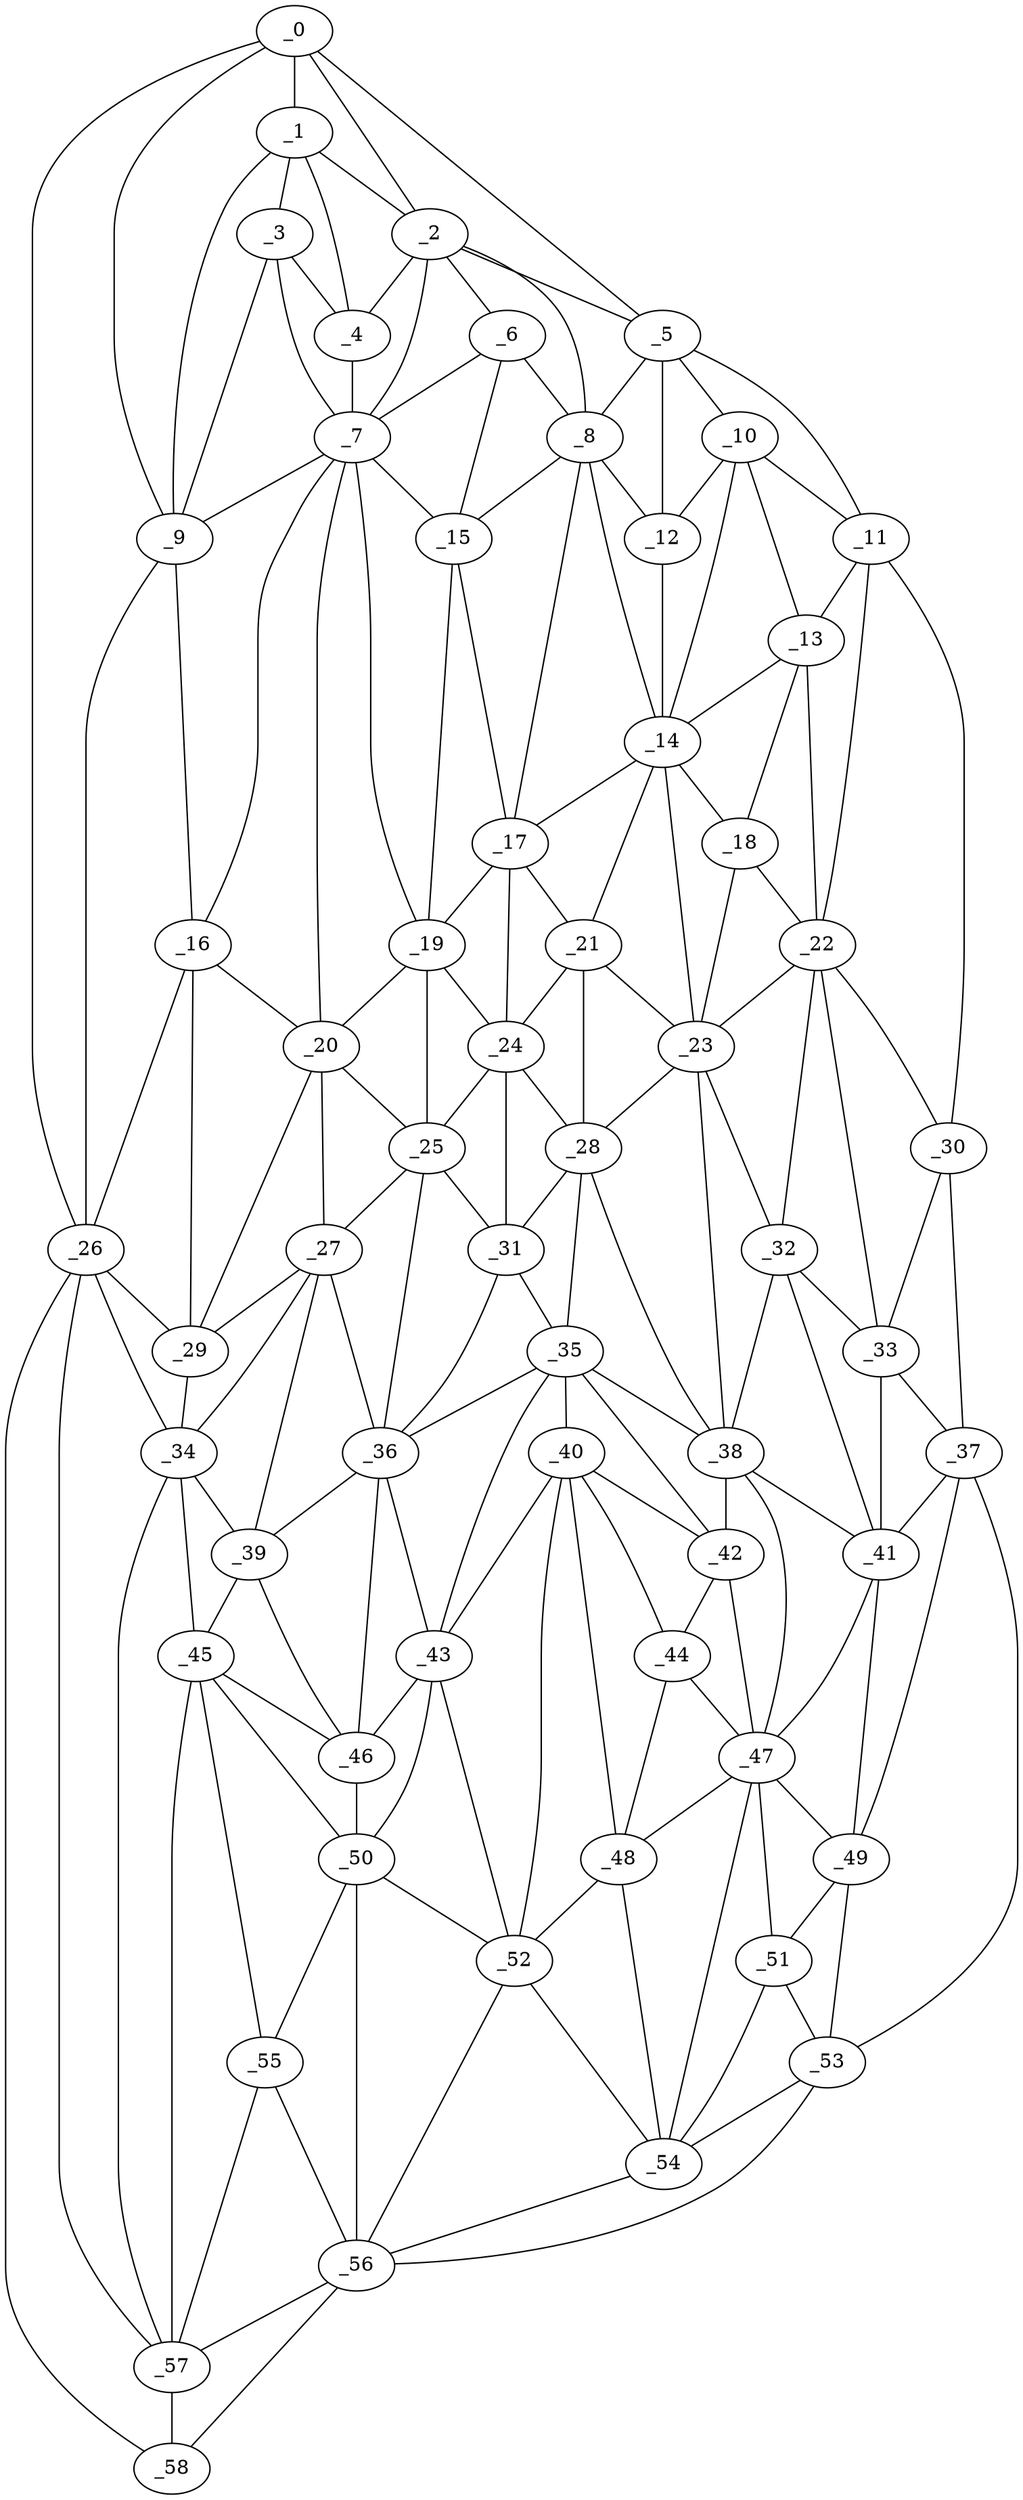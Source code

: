 graph "obj16__240.gxl" {
	_0	 [x=19,
		y=14];
	_1	 [x=22,
		y=25];
	_0 -- _1	 [valence=2];
	_2	 [x=26,
		y=60];
	_0 -- _2	 [valence=2];
	_5	 [x=28,
		y=95];
	_0 -- _5	 [valence=1];
	_9	 [x=33,
		y=34];
	_0 -- _9	 [valence=2];
	_26	 [x=65,
		y=8];
	_0 -- _26	 [valence=1];
	_1 -- _2	 [valence=2];
	_3	 [x=27,
		y=34];
	_1 -- _3	 [valence=2];
	_4	 [x=27,
		y=54];
	_1 -- _4	 [valence=1];
	_1 -- _9	 [valence=2];
	_2 -- _4	 [valence=2];
	_2 -- _5	 [valence=1];
	_6	 [x=30,
		y=64];
	_2 -- _6	 [valence=2];
	_7	 [x=32,
		y=54];
	_2 -- _7	 [valence=2];
	_8	 [x=32,
		y=87];
	_2 -- _8	 [valence=2];
	_3 -- _4	 [valence=2];
	_3 -- _7	 [valence=2];
	_3 -- _9	 [valence=2];
	_4 -- _7	 [valence=1];
	_5 -- _8	 [valence=2];
	_10	 [x=33,
		y=104];
	_5 -- _10	 [valence=2];
	_11	 [x=33,
		y=117];
	_5 -- _11	 [valence=1];
	_12	 [x=36,
		y=92];
	_5 -- _12	 [valence=2];
	_6 -- _7	 [valence=1];
	_6 -- _8	 [valence=1];
	_15	 [x=45,
		y=69];
	_6 -- _15	 [valence=2];
	_7 -- _9	 [valence=2];
	_7 -- _15	 [valence=2];
	_16	 [x=47,
		y=41];
	_7 -- _16	 [valence=2];
	_19	 [x=50,
		y=61];
	_7 -- _19	 [valence=1];
	_20	 [x=52,
		y=50];
	_7 -- _20	 [valence=2];
	_8 -- _12	 [valence=1];
	_14	 [x=42,
		y=93];
	_8 -- _14	 [valence=2];
	_8 -- _15	 [valence=2];
	_17	 [x=48,
		y=74];
	_8 -- _17	 [valence=1];
	_9 -- _16	 [valence=1];
	_9 -- _26	 [valence=1];
	_10 -- _11	 [valence=1];
	_10 -- _12	 [valence=1];
	_13	 [x=39,
		y=108];
	_10 -- _13	 [valence=2];
	_10 -- _14	 [valence=1];
	_11 -- _13	 [valence=1];
	_22	 [x=58,
		y=107];
	_11 -- _22	 [valence=1];
	_30	 [x=69,
		y=123];
	_11 -- _30	 [valence=1];
	_12 -- _14	 [valence=2];
	_13 -- _14	 [valence=2];
	_18	 [x=49,
		y=101];
	_13 -- _18	 [valence=2];
	_13 -- _22	 [valence=2];
	_14 -- _17	 [valence=2];
	_14 -- _18	 [valence=2];
	_21	 [x=54,
		y=79];
	_14 -- _21	 [valence=2];
	_23	 [x=59,
		y=97];
	_14 -- _23	 [valence=1];
	_15 -- _17	 [valence=2];
	_15 -- _19	 [valence=1];
	_16 -- _20	 [valence=2];
	_16 -- _26	 [valence=2];
	_29	 [x=69,
		y=45];
	_16 -- _29	 [valence=2];
	_17 -- _19	 [valence=2];
	_17 -- _21	 [valence=1];
	_24	 [x=62,
		y=61];
	_17 -- _24	 [valence=2];
	_18 -- _22	 [valence=2];
	_18 -- _23	 [valence=2];
	_19 -- _20	 [valence=2];
	_19 -- _24	 [valence=2];
	_25	 [x=63,
		y=54];
	_19 -- _25	 [valence=2];
	_20 -- _25	 [valence=1];
	_27	 [x=65,
		y=50];
	_20 -- _27	 [valence=1];
	_20 -- _29	 [valence=2];
	_21 -- _23	 [valence=2];
	_21 -- _24	 [valence=1];
	_28	 [x=66,
		y=79];
	_21 -- _28	 [valence=1];
	_22 -- _23	 [valence=2];
	_22 -- _30	 [valence=1];
	_32	 [x=72,
		y=105];
	_22 -- _32	 [valence=2];
	_33	 [x=72,
		y=115];
	_22 -- _33	 [valence=1];
	_23 -- _28	 [valence=2];
	_23 -- _32	 [valence=1];
	_38	 [x=83,
		y=98];
	_23 -- _38	 [valence=1];
	_24 -- _25	 [valence=1];
	_24 -- _28	 [valence=2];
	_31	 [x=70,
		y=66];
	_24 -- _31	 [valence=2];
	_25 -- _27	 [valence=2];
	_25 -- _31	 [valence=1];
	_36	 [x=77,
		y=65];
	_25 -- _36	 [valence=1];
	_26 -- _29	 [valence=2];
	_34	 [x=74,
		y=44];
	_26 -- _34	 [valence=2];
	_57	 [x=110,
		y=25];
	_26 -- _57	 [valence=1];
	_58	 [x=112,
		y=17];
	_26 -- _58	 [valence=1];
	_27 -- _29	 [valence=1];
	_27 -- _34	 [valence=1];
	_27 -- _36	 [valence=2];
	_39	 [x=84,
		y=54];
	_27 -- _39	 [valence=1];
	_28 -- _31	 [valence=1];
	_35	 [x=74,
		y=78];
	_28 -- _35	 [valence=2];
	_28 -- _38	 [valence=2];
	_29 -- _34	 [valence=2];
	_30 -- _33	 [valence=2];
	_37	 [x=80,
		y=122];
	_30 -- _37	 [valence=1];
	_31 -- _35	 [valence=1];
	_31 -- _36	 [valence=2];
	_32 -- _33	 [valence=2];
	_32 -- _38	 [valence=2];
	_41	 [x=84,
		y=109];
	_32 -- _41	 [valence=2];
	_33 -- _37	 [valence=1];
	_33 -- _41	 [valence=1];
	_34 -- _39	 [valence=2];
	_45	 [x=90,
		y=49];
	_34 -- _45	 [valence=1];
	_34 -- _57	 [valence=2];
	_35 -- _36	 [valence=2];
	_35 -- _38	 [valence=2];
	_40	 [x=84,
		y=81];
	_35 -- _40	 [valence=2];
	_42	 [x=86,
		y=92];
	_35 -- _42	 [valence=1];
	_43	 [x=87,
		y=69];
	_35 -- _43	 [valence=1];
	_36 -- _39	 [valence=1];
	_36 -- _43	 [valence=1];
	_46	 [x=91,
		y=63];
	_36 -- _46	 [valence=2];
	_37 -- _41	 [valence=1];
	_49	 [x=96,
		y=108];
	_37 -- _49	 [valence=2];
	_53	 [x=102,
		y=112];
	_37 -- _53	 [valence=1];
	_38 -- _41	 [valence=1];
	_38 -- _42	 [valence=2];
	_47	 [x=92,
		y=98];
	_38 -- _47	 [valence=1];
	_39 -- _45	 [valence=1];
	_39 -- _46	 [valence=2];
	_40 -- _42	 [valence=2];
	_40 -- _43	 [valence=2];
	_44	 [x=89,
		y=88];
	_40 -- _44	 [valence=2];
	_48	 [x=95,
		y=87];
	_40 -- _48	 [valence=2];
	_52	 [x=102,
		y=77];
	_40 -- _52	 [valence=2];
	_41 -- _47	 [valence=2];
	_41 -- _49	 [valence=1];
	_42 -- _44	 [valence=2];
	_42 -- _47	 [valence=2];
	_43 -- _46	 [valence=2];
	_50	 [x=99,
		y=64];
	_43 -- _50	 [valence=2];
	_43 -- _52	 [valence=2];
	_44 -- _47	 [valence=2];
	_44 -- _48	 [valence=2];
	_45 -- _46	 [valence=1];
	_45 -- _50	 [valence=2];
	_55	 [x=106,
		y=52];
	_45 -- _55	 [valence=1];
	_45 -- _57	 [valence=2];
	_46 -- _50	 [valence=2];
	_47 -- _48	 [valence=1];
	_47 -- _49	 [valence=2];
	_51	 [x=101,
		y=109];
	_47 -- _51	 [valence=2];
	_54	 [x=103,
		y=85];
	_47 -- _54	 [valence=2];
	_48 -- _52	 [valence=2];
	_48 -- _54	 [valence=2];
	_49 -- _51	 [valence=1];
	_49 -- _53	 [valence=1];
	_50 -- _52	 [valence=2];
	_50 -- _55	 [valence=2];
	_56	 [x=107,
		y=75];
	_50 -- _56	 [valence=2];
	_51 -- _53	 [valence=1];
	_51 -- _54	 [valence=2];
	_52 -- _54	 [valence=1];
	_52 -- _56	 [valence=1];
	_53 -- _54	 [valence=2];
	_53 -- _56	 [valence=1];
	_54 -- _56	 [valence=1];
	_55 -- _56	 [valence=2];
	_55 -- _57	 [valence=1];
	_56 -- _57	 [valence=2];
	_56 -- _58	 [valence=1];
	_57 -- _58	 [valence=2];
}
